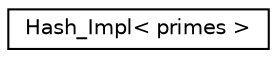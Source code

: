 digraph "Graphical Class Hierarchy"
{
  edge [fontname="Helvetica",fontsize="10",labelfontname="Helvetica",labelfontsize="10"];
  node [fontname="Helvetica",fontsize="10",shape=record];
  rankdir="LR";
  Node1 [label="Hash_Impl\< primes \>",height=0.2,width=0.4,color="black", fillcolor="white", style="filled",URL="$structHash__Impl.html"];
}
